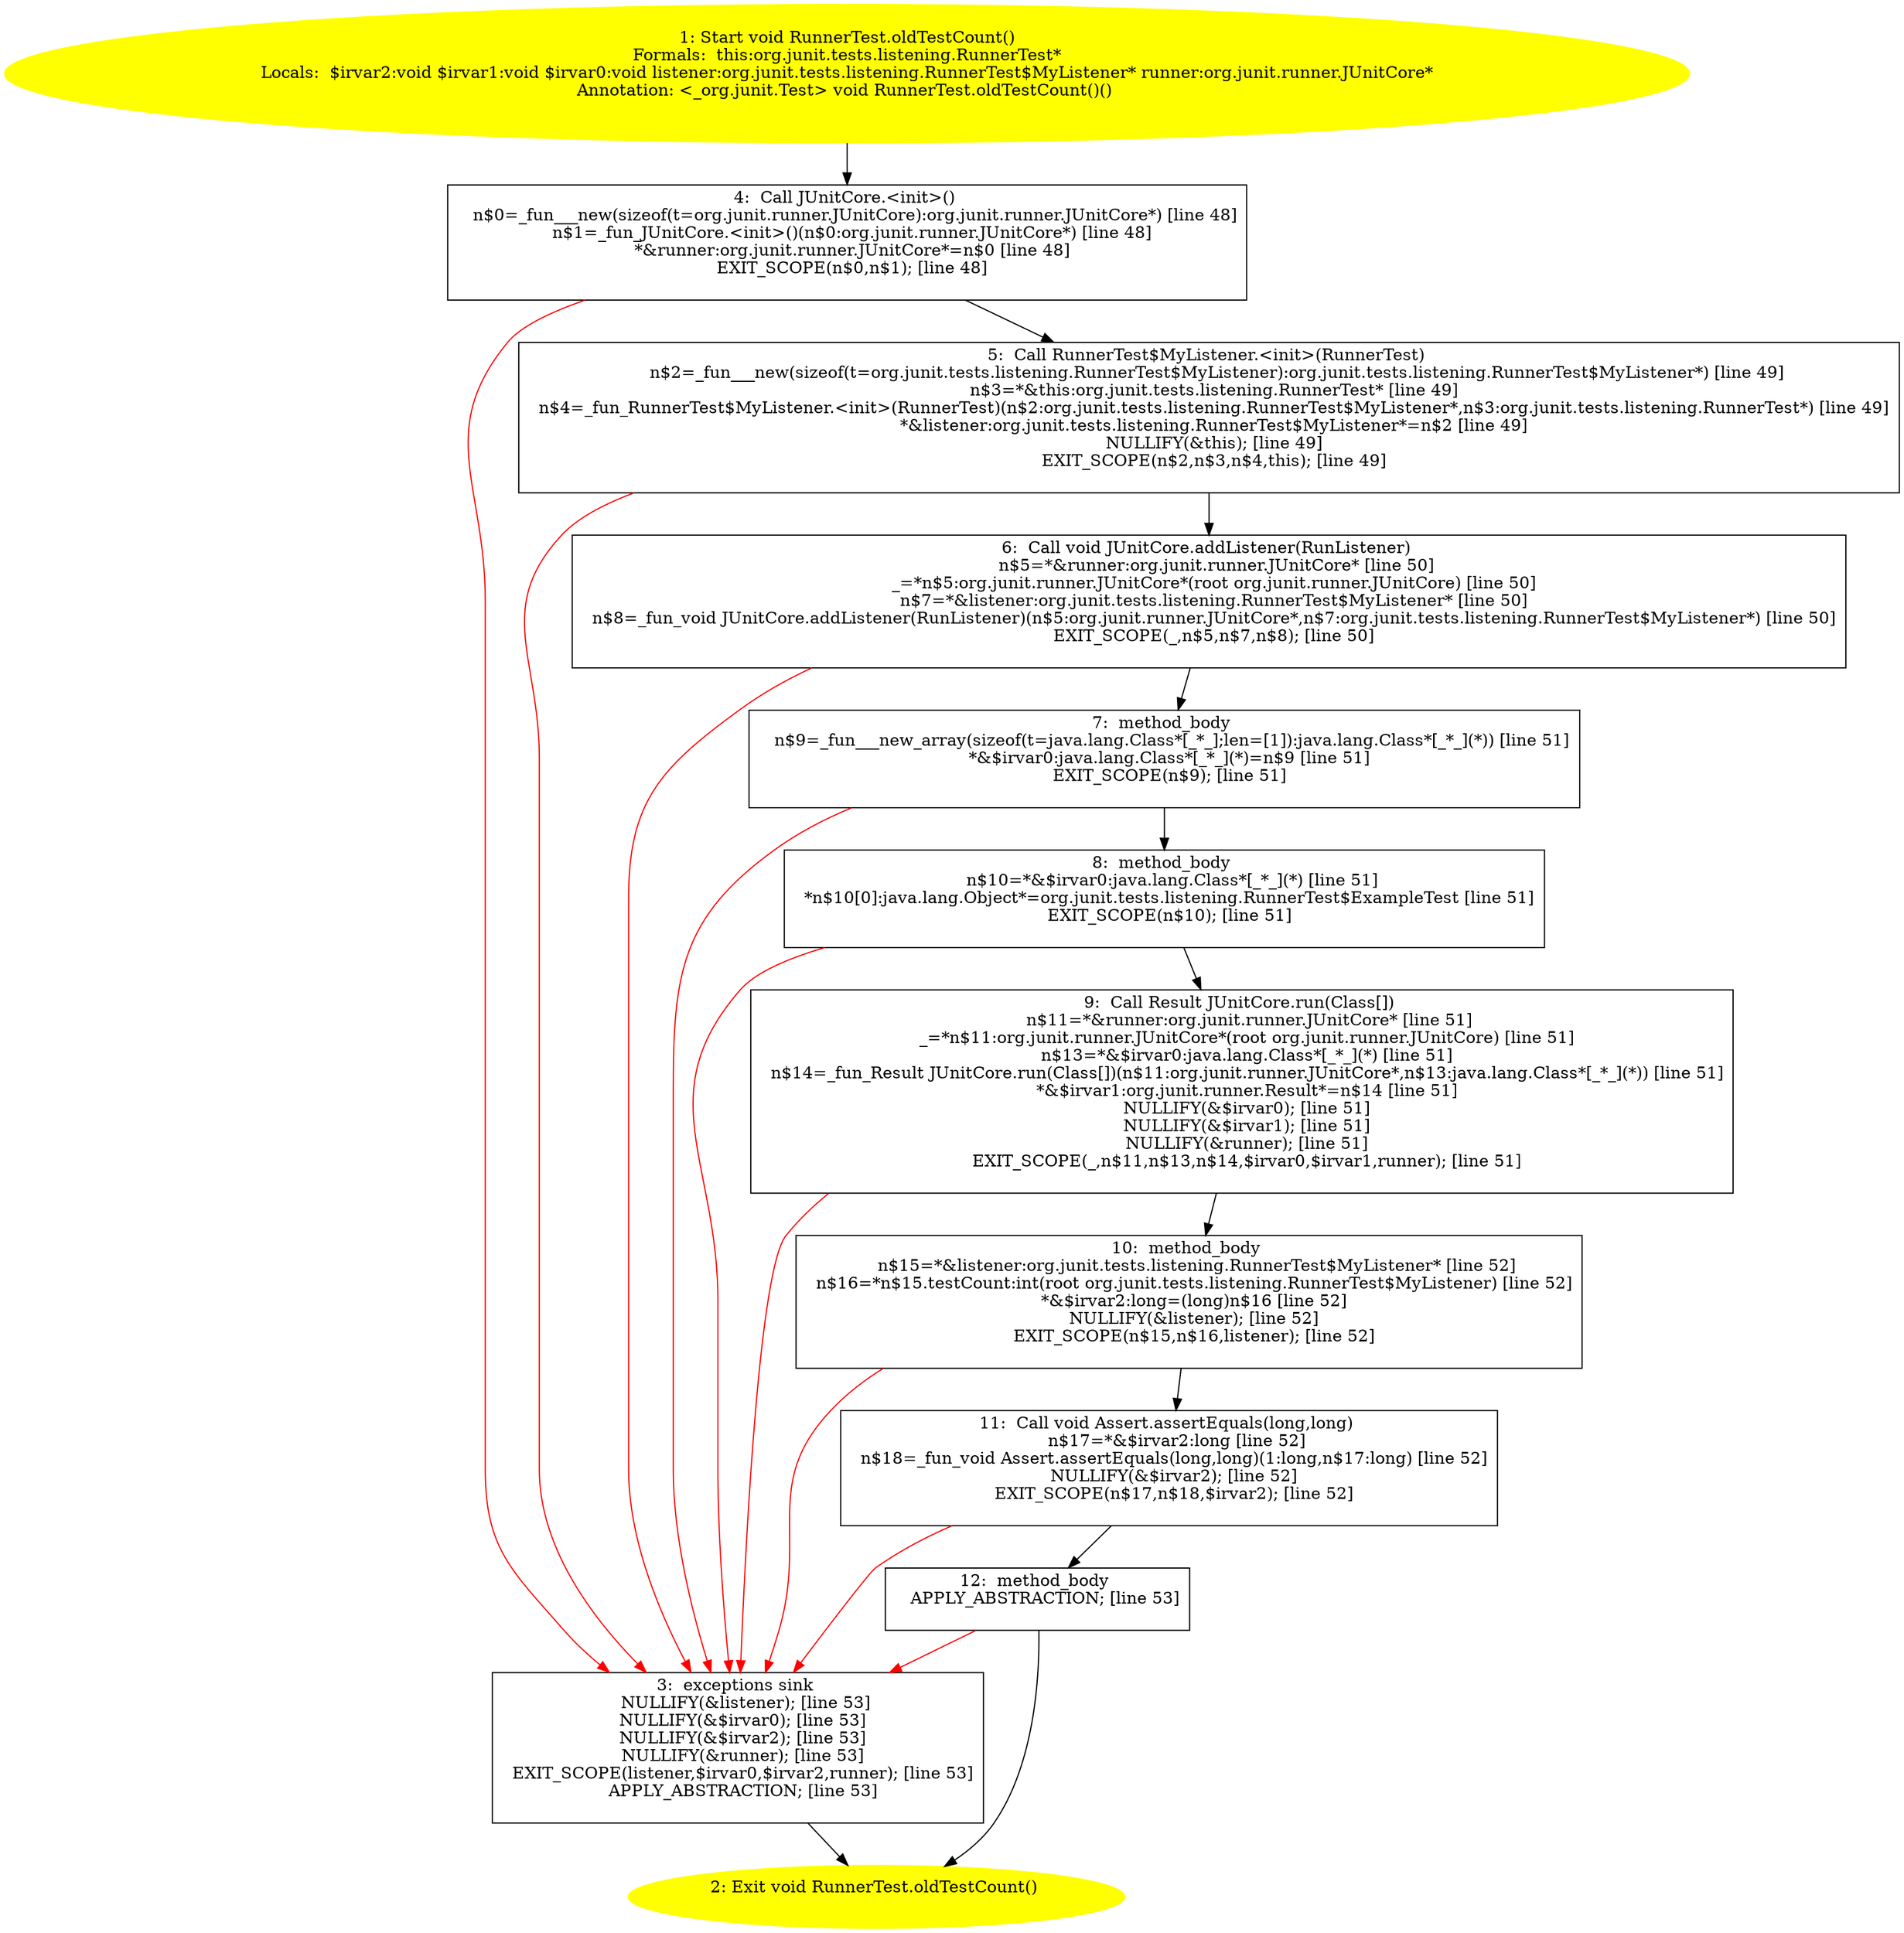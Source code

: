 /* @generated */
digraph cfg {
"org.junit.tests.listening.RunnerTest.oldTestCount():void.d2efe481aa07aa6656d0f5e46095d6b9_1" [label="1: Start void RunnerTest.oldTestCount()\nFormals:  this:org.junit.tests.listening.RunnerTest*\nLocals:  $irvar2:void $irvar1:void $irvar0:void listener:org.junit.tests.listening.RunnerTest$MyListener* runner:org.junit.runner.JUnitCore*\nAnnotation: <_org.junit.Test> void RunnerTest.oldTestCount()() \n  " color=yellow style=filled]
	

	 "org.junit.tests.listening.RunnerTest.oldTestCount():void.d2efe481aa07aa6656d0f5e46095d6b9_1" -> "org.junit.tests.listening.RunnerTest.oldTestCount():void.d2efe481aa07aa6656d0f5e46095d6b9_4" ;
"org.junit.tests.listening.RunnerTest.oldTestCount():void.d2efe481aa07aa6656d0f5e46095d6b9_2" [label="2: Exit void RunnerTest.oldTestCount() \n  " color=yellow style=filled]
	

"org.junit.tests.listening.RunnerTest.oldTestCount():void.d2efe481aa07aa6656d0f5e46095d6b9_3" [label="3:  exceptions sink \n   NULLIFY(&listener); [line 53]\n  NULLIFY(&$irvar0); [line 53]\n  NULLIFY(&$irvar2); [line 53]\n  NULLIFY(&runner); [line 53]\n  EXIT_SCOPE(listener,$irvar0,$irvar2,runner); [line 53]\n  APPLY_ABSTRACTION; [line 53]\n " shape="box"]
	

	 "org.junit.tests.listening.RunnerTest.oldTestCount():void.d2efe481aa07aa6656d0f5e46095d6b9_3" -> "org.junit.tests.listening.RunnerTest.oldTestCount():void.d2efe481aa07aa6656d0f5e46095d6b9_2" ;
"org.junit.tests.listening.RunnerTest.oldTestCount():void.d2efe481aa07aa6656d0f5e46095d6b9_4" [label="4:  Call JUnitCore.<init>() \n   n$0=_fun___new(sizeof(t=org.junit.runner.JUnitCore):org.junit.runner.JUnitCore*) [line 48]\n  n$1=_fun_JUnitCore.<init>()(n$0:org.junit.runner.JUnitCore*) [line 48]\n  *&runner:org.junit.runner.JUnitCore*=n$0 [line 48]\n  EXIT_SCOPE(n$0,n$1); [line 48]\n " shape="box"]
	

	 "org.junit.tests.listening.RunnerTest.oldTestCount():void.d2efe481aa07aa6656d0f5e46095d6b9_4" -> "org.junit.tests.listening.RunnerTest.oldTestCount():void.d2efe481aa07aa6656d0f5e46095d6b9_5" ;
	 "org.junit.tests.listening.RunnerTest.oldTestCount():void.d2efe481aa07aa6656d0f5e46095d6b9_4" -> "org.junit.tests.listening.RunnerTest.oldTestCount():void.d2efe481aa07aa6656d0f5e46095d6b9_3" [color="red" ];
"org.junit.tests.listening.RunnerTest.oldTestCount():void.d2efe481aa07aa6656d0f5e46095d6b9_5" [label="5:  Call RunnerTest$MyListener.<init>(RunnerTest) \n   n$2=_fun___new(sizeof(t=org.junit.tests.listening.RunnerTest$MyListener):org.junit.tests.listening.RunnerTest$MyListener*) [line 49]\n  n$3=*&this:org.junit.tests.listening.RunnerTest* [line 49]\n  n$4=_fun_RunnerTest$MyListener.<init>(RunnerTest)(n$2:org.junit.tests.listening.RunnerTest$MyListener*,n$3:org.junit.tests.listening.RunnerTest*) [line 49]\n  *&listener:org.junit.tests.listening.RunnerTest$MyListener*=n$2 [line 49]\n  NULLIFY(&this); [line 49]\n  EXIT_SCOPE(n$2,n$3,n$4,this); [line 49]\n " shape="box"]
	

	 "org.junit.tests.listening.RunnerTest.oldTestCount():void.d2efe481aa07aa6656d0f5e46095d6b9_5" -> "org.junit.tests.listening.RunnerTest.oldTestCount():void.d2efe481aa07aa6656d0f5e46095d6b9_6" ;
	 "org.junit.tests.listening.RunnerTest.oldTestCount():void.d2efe481aa07aa6656d0f5e46095d6b9_5" -> "org.junit.tests.listening.RunnerTest.oldTestCount():void.d2efe481aa07aa6656d0f5e46095d6b9_3" [color="red" ];
"org.junit.tests.listening.RunnerTest.oldTestCount():void.d2efe481aa07aa6656d0f5e46095d6b9_6" [label="6:  Call void JUnitCore.addListener(RunListener) \n   n$5=*&runner:org.junit.runner.JUnitCore* [line 50]\n  _=*n$5:org.junit.runner.JUnitCore*(root org.junit.runner.JUnitCore) [line 50]\n  n$7=*&listener:org.junit.tests.listening.RunnerTest$MyListener* [line 50]\n  n$8=_fun_void JUnitCore.addListener(RunListener)(n$5:org.junit.runner.JUnitCore*,n$7:org.junit.tests.listening.RunnerTest$MyListener*) [line 50]\n  EXIT_SCOPE(_,n$5,n$7,n$8); [line 50]\n " shape="box"]
	

	 "org.junit.tests.listening.RunnerTest.oldTestCount():void.d2efe481aa07aa6656d0f5e46095d6b9_6" -> "org.junit.tests.listening.RunnerTest.oldTestCount():void.d2efe481aa07aa6656d0f5e46095d6b9_7" ;
	 "org.junit.tests.listening.RunnerTest.oldTestCount():void.d2efe481aa07aa6656d0f5e46095d6b9_6" -> "org.junit.tests.listening.RunnerTest.oldTestCount():void.d2efe481aa07aa6656d0f5e46095d6b9_3" [color="red" ];
"org.junit.tests.listening.RunnerTest.oldTestCount():void.d2efe481aa07aa6656d0f5e46095d6b9_7" [label="7:  method_body \n   n$9=_fun___new_array(sizeof(t=java.lang.Class*[_*_];len=[1]):java.lang.Class*[_*_](*)) [line 51]\n  *&$irvar0:java.lang.Class*[_*_](*)=n$9 [line 51]\n  EXIT_SCOPE(n$9); [line 51]\n " shape="box"]
	

	 "org.junit.tests.listening.RunnerTest.oldTestCount():void.d2efe481aa07aa6656d0f5e46095d6b9_7" -> "org.junit.tests.listening.RunnerTest.oldTestCount():void.d2efe481aa07aa6656d0f5e46095d6b9_8" ;
	 "org.junit.tests.listening.RunnerTest.oldTestCount():void.d2efe481aa07aa6656d0f5e46095d6b9_7" -> "org.junit.tests.listening.RunnerTest.oldTestCount():void.d2efe481aa07aa6656d0f5e46095d6b9_3" [color="red" ];
"org.junit.tests.listening.RunnerTest.oldTestCount():void.d2efe481aa07aa6656d0f5e46095d6b9_8" [label="8:  method_body \n   n$10=*&$irvar0:java.lang.Class*[_*_](*) [line 51]\n  *n$10[0]:java.lang.Object*=org.junit.tests.listening.RunnerTest$ExampleTest [line 51]\n  EXIT_SCOPE(n$10); [line 51]\n " shape="box"]
	

	 "org.junit.tests.listening.RunnerTest.oldTestCount():void.d2efe481aa07aa6656d0f5e46095d6b9_8" -> "org.junit.tests.listening.RunnerTest.oldTestCount():void.d2efe481aa07aa6656d0f5e46095d6b9_9" ;
	 "org.junit.tests.listening.RunnerTest.oldTestCount():void.d2efe481aa07aa6656d0f5e46095d6b9_8" -> "org.junit.tests.listening.RunnerTest.oldTestCount():void.d2efe481aa07aa6656d0f5e46095d6b9_3" [color="red" ];
"org.junit.tests.listening.RunnerTest.oldTestCount():void.d2efe481aa07aa6656d0f5e46095d6b9_9" [label="9:  Call Result JUnitCore.run(Class[]) \n   n$11=*&runner:org.junit.runner.JUnitCore* [line 51]\n  _=*n$11:org.junit.runner.JUnitCore*(root org.junit.runner.JUnitCore) [line 51]\n  n$13=*&$irvar0:java.lang.Class*[_*_](*) [line 51]\n  n$14=_fun_Result JUnitCore.run(Class[])(n$11:org.junit.runner.JUnitCore*,n$13:java.lang.Class*[_*_](*)) [line 51]\n  *&$irvar1:org.junit.runner.Result*=n$14 [line 51]\n  NULLIFY(&$irvar0); [line 51]\n  NULLIFY(&$irvar1); [line 51]\n  NULLIFY(&runner); [line 51]\n  EXIT_SCOPE(_,n$11,n$13,n$14,$irvar0,$irvar1,runner); [line 51]\n " shape="box"]
	

	 "org.junit.tests.listening.RunnerTest.oldTestCount():void.d2efe481aa07aa6656d0f5e46095d6b9_9" -> "org.junit.tests.listening.RunnerTest.oldTestCount():void.d2efe481aa07aa6656d0f5e46095d6b9_10" ;
	 "org.junit.tests.listening.RunnerTest.oldTestCount():void.d2efe481aa07aa6656d0f5e46095d6b9_9" -> "org.junit.tests.listening.RunnerTest.oldTestCount():void.d2efe481aa07aa6656d0f5e46095d6b9_3" [color="red" ];
"org.junit.tests.listening.RunnerTest.oldTestCount():void.d2efe481aa07aa6656d0f5e46095d6b9_10" [label="10:  method_body \n   n$15=*&listener:org.junit.tests.listening.RunnerTest$MyListener* [line 52]\n  n$16=*n$15.testCount:int(root org.junit.tests.listening.RunnerTest$MyListener) [line 52]\n  *&$irvar2:long=(long)n$16 [line 52]\n  NULLIFY(&listener); [line 52]\n  EXIT_SCOPE(n$15,n$16,listener); [line 52]\n " shape="box"]
	

	 "org.junit.tests.listening.RunnerTest.oldTestCount():void.d2efe481aa07aa6656d0f5e46095d6b9_10" -> "org.junit.tests.listening.RunnerTest.oldTestCount():void.d2efe481aa07aa6656d0f5e46095d6b9_11" ;
	 "org.junit.tests.listening.RunnerTest.oldTestCount():void.d2efe481aa07aa6656d0f5e46095d6b9_10" -> "org.junit.tests.listening.RunnerTest.oldTestCount():void.d2efe481aa07aa6656d0f5e46095d6b9_3" [color="red" ];
"org.junit.tests.listening.RunnerTest.oldTestCount():void.d2efe481aa07aa6656d0f5e46095d6b9_11" [label="11:  Call void Assert.assertEquals(long,long) \n   n$17=*&$irvar2:long [line 52]\n  n$18=_fun_void Assert.assertEquals(long,long)(1:long,n$17:long) [line 52]\n  NULLIFY(&$irvar2); [line 52]\n  EXIT_SCOPE(n$17,n$18,$irvar2); [line 52]\n " shape="box"]
	

	 "org.junit.tests.listening.RunnerTest.oldTestCount():void.d2efe481aa07aa6656d0f5e46095d6b9_11" -> "org.junit.tests.listening.RunnerTest.oldTestCount():void.d2efe481aa07aa6656d0f5e46095d6b9_12" ;
	 "org.junit.tests.listening.RunnerTest.oldTestCount():void.d2efe481aa07aa6656d0f5e46095d6b9_11" -> "org.junit.tests.listening.RunnerTest.oldTestCount():void.d2efe481aa07aa6656d0f5e46095d6b9_3" [color="red" ];
"org.junit.tests.listening.RunnerTest.oldTestCount():void.d2efe481aa07aa6656d0f5e46095d6b9_12" [label="12:  method_body \n   APPLY_ABSTRACTION; [line 53]\n " shape="box"]
	

	 "org.junit.tests.listening.RunnerTest.oldTestCount():void.d2efe481aa07aa6656d0f5e46095d6b9_12" -> "org.junit.tests.listening.RunnerTest.oldTestCount():void.d2efe481aa07aa6656d0f5e46095d6b9_2" ;
	 "org.junit.tests.listening.RunnerTest.oldTestCount():void.d2efe481aa07aa6656d0f5e46095d6b9_12" -> "org.junit.tests.listening.RunnerTest.oldTestCount():void.d2efe481aa07aa6656d0f5e46095d6b9_3" [color="red" ];
}

